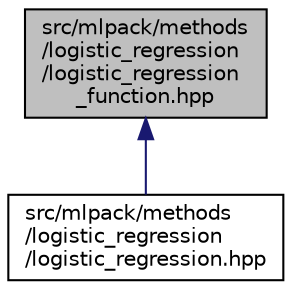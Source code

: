 digraph "src/mlpack/methods/logistic_regression/logistic_regression_function.hpp"
{
  edge [fontname="Helvetica",fontsize="10",labelfontname="Helvetica",labelfontsize="10"];
  node [fontname="Helvetica",fontsize="10",shape=record];
  Node1 [label="src/mlpack/methods\l/logistic_regression\l/logistic_regression\l_function.hpp",height=0.2,width=0.4,color="black", fillcolor="grey75", style="filled" fontcolor="black"];
  Node1 -> Node2 [dir="back",color="midnightblue",fontsize="10",style="solid"];
  Node2 [label="src/mlpack/methods\l/logistic_regression\l/logistic_regression.hpp",height=0.2,width=0.4,color="black", fillcolor="white", style="filled",URL="$logistic__regression_8hpp.html"];
}
